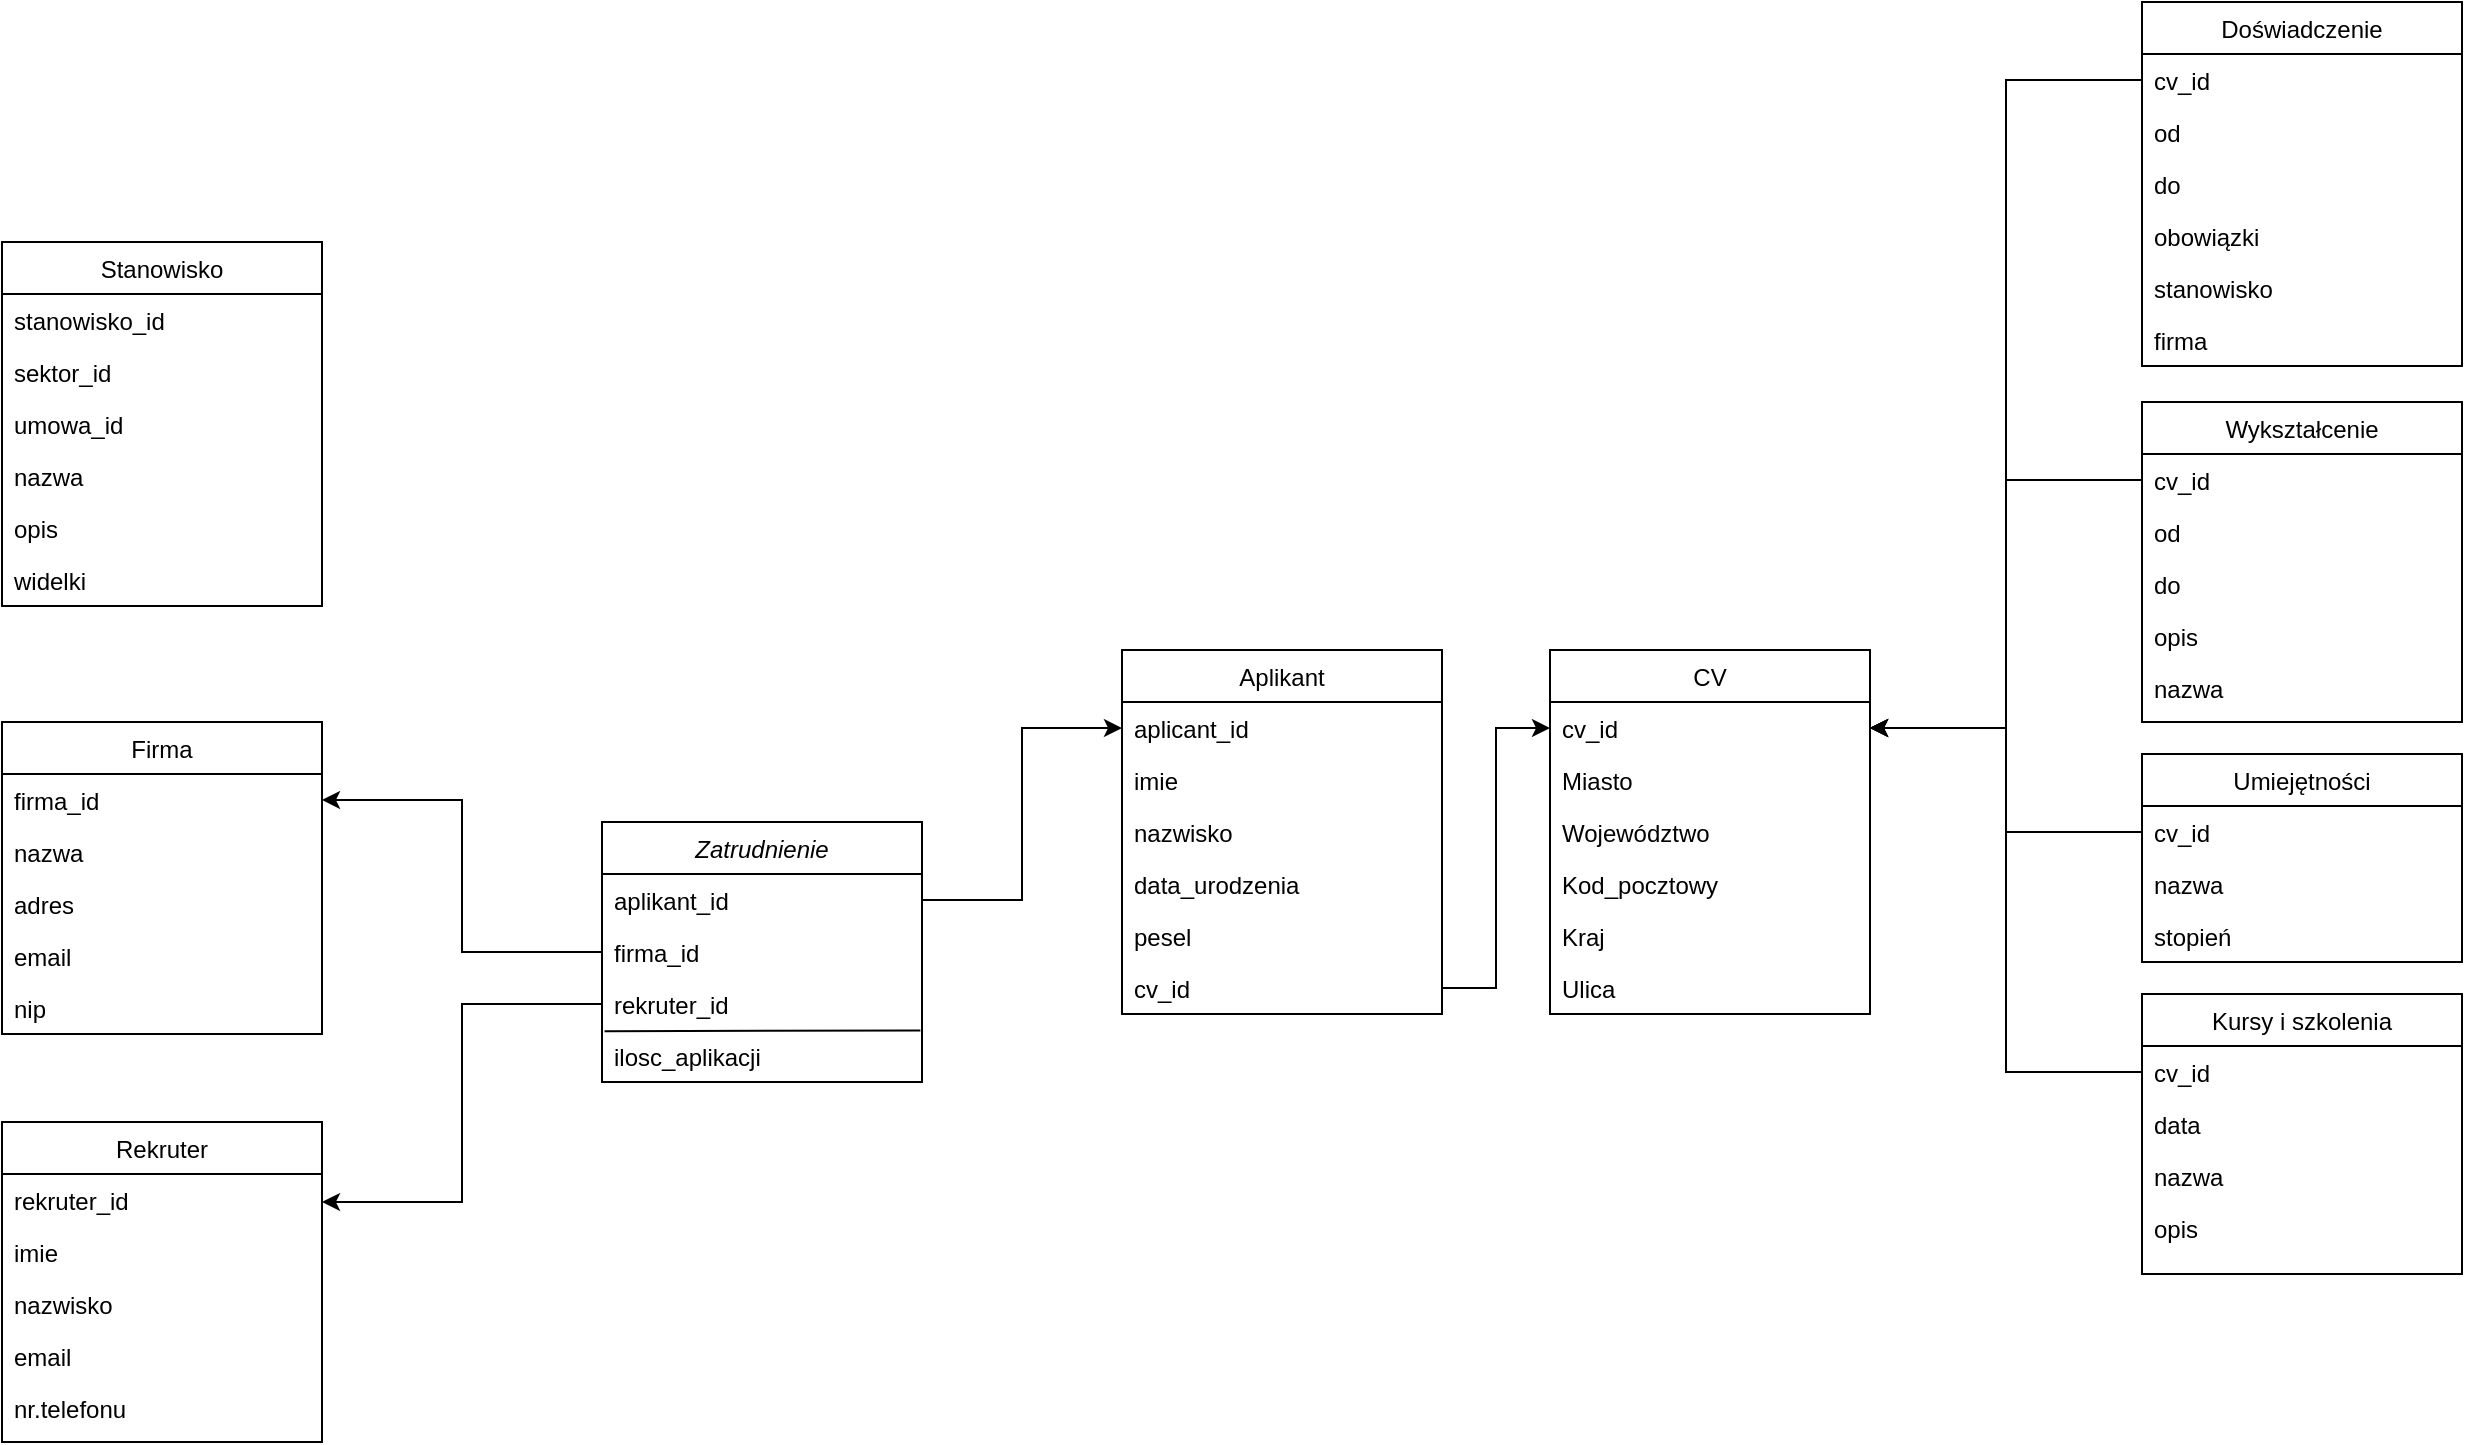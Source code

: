 <mxfile version="20.5.3" type="github">
  <diagram id="C5RBs43oDa-KdzZeNtuy" name="Page-1">
    <mxGraphModel dx="1808" dy="1717" grid="1" gridSize="10" guides="1" tooltips="1" connect="1" arrows="1" fold="1" page="1" pageScale="1" pageWidth="827" pageHeight="1169" math="0" shadow="0">
      <root>
        <mxCell id="WIyWlLk6GJQsqaUBKTNV-0" />
        <mxCell id="WIyWlLk6GJQsqaUBKTNV-1" parent="WIyWlLk6GJQsqaUBKTNV-0" />
        <mxCell id="zkfFHV4jXpPFQw0GAbJ--0" value="Zatrudnienie" style="swimlane;fontStyle=2;align=center;verticalAlign=top;childLayout=stackLayout;horizontal=1;startSize=26;horizontalStack=0;resizeParent=1;resizeLast=0;collapsible=1;marginBottom=0;rounded=0;shadow=0;strokeWidth=1;" parent="WIyWlLk6GJQsqaUBKTNV-1" vertex="1">
          <mxGeometry x="-140" y="250" width="160" height="130" as="geometry">
            <mxRectangle x="230" y="140" width="160" height="26" as="alternateBounds" />
          </mxGeometry>
        </mxCell>
        <mxCell id="zkfFHV4jXpPFQw0GAbJ--1" value="aplikant_id" style="text;align=left;verticalAlign=top;spacingLeft=4;spacingRight=4;overflow=hidden;rotatable=0;points=[[0,0.5],[1,0.5]];portConstraint=eastwest;" parent="zkfFHV4jXpPFQw0GAbJ--0" vertex="1">
          <mxGeometry y="26" width="160" height="26" as="geometry" />
        </mxCell>
        <mxCell id="zkfFHV4jXpPFQw0GAbJ--2" value="firma_id" style="text;align=left;verticalAlign=top;spacingLeft=4;spacingRight=4;overflow=hidden;rotatable=0;points=[[0,0.5],[1,0.5]];portConstraint=eastwest;rounded=0;shadow=0;html=0;" parent="zkfFHV4jXpPFQw0GAbJ--0" vertex="1">
          <mxGeometry y="52" width="160" height="26" as="geometry" />
        </mxCell>
        <mxCell id="zkfFHV4jXpPFQw0GAbJ--3" value="rekruter_id" style="text;align=left;verticalAlign=top;spacingLeft=4;spacingRight=4;overflow=hidden;rotatable=0;points=[[0,0.5],[1,0.5]];portConstraint=eastwest;rounded=0;shadow=0;html=0;" parent="zkfFHV4jXpPFQw0GAbJ--0" vertex="1">
          <mxGeometry y="78" width="160" height="26" as="geometry" />
        </mxCell>
        <mxCell id="yzUnSqBXN0UP-443Ym1q-18" value="" style="endArrow=none;html=1;rounded=0;exitX=0.995;exitY=0.008;exitDx=0;exitDy=0;exitPerimeter=0;entryX=0.008;entryY=0.023;entryDx=0;entryDy=0;entryPerimeter=0;" parent="zkfFHV4jXpPFQw0GAbJ--0" edge="1">
          <mxGeometry width="50" height="50" relative="1" as="geometry">
            <mxPoint x="159.2" y="104.208" as="sourcePoint" />
            <mxPoint x="1.28" y="104.598" as="targetPoint" />
          </mxGeometry>
        </mxCell>
        <mxCell id="ufwp6K7cJogTK4SeaKHm-1" value="ilosc_aplikacji" style="text;align=left;verticalAlign=top;spacingLeft=4;spacingRight=4;overflow=hidden;rotatable=0;points=[[0,0.5],[1,0.5]];portConstraint=eastwest;rounded=0;shadow=0;html=0;" parent="zkfFHV4jXpPFQw0GAbJ--0" vertex="1">
          <mxGeometry y="104" width="160" height="26" as="geometry" />
        </mxCell>
        <mxCell id="zkfFHV4jXpPFQw0GAbJ--13" value="Aplikant" style="swimlane;fontStyle=0;align=center;verticalAlign=top;childLayout=stackLayout;horizontal=1;startSize=26;horizontalStack=0;resizeParent=1;resizeLast=0;collapsible=1;marginBottom=0;rounded=0;shadow=0;strokeWidth=1;" parent="WIyWlLk6GJQsqaUBKTNV-1" vertex="1">
          <mxGeometry x="120" y="164" width="160" height="182" as="geometry">
            <mxRectangle x="340" y="380" width="170" height="26" as="alternateBounds" />
          </mxGeometry>
        </mxCell>
        <mxCell id="zkfFHV4jXpPFQw0GAbJ--14" value="aplicant_id" style="text;align=left;verticalAlign=top;spacingLeft=4;spacingRight=4;overflow=hidden;rotatable=0;points=[[0,0.5],[1,0.5]];portConstraint=eastwest;" parent="zkfFHV4jXpPFQw0GAbJ--13" vertex="1">
          <mxGeometry y="26" width="160" height="26" as="geometry" />
        </mxCell>
        <mxCell id="kfQ6t65nEfhoYAuTcAtp-22" value="imie" style="text;align=left;verticalAlign=top;spacingLeft=4;spacingRight=4;overflow=hidden;rotatable=0;points=[[0,0.5],[1,0.5]];portConstraint=eastwest;rounded=0;shadow=0;html=0;" parent="zkfFHV4jXpPFQw0GAbJ--13" vertex="1">
          <mxGeometry y="52" width="160" height="26" as="geometry" />
        </mxCell>
        <mxCell id="kfQ6t65nEfhoYAuTcAtp-23" value="nazwisko" style="text;align=left;verticalAlign=top;spacingLeft=4;spacingRight=4;overflow=hidden;rotatable=0;points=[[0,0.5],[1,0.5]];portConstraint=eastwest;rounded=0;shadow=0;html=0;" parent="zkfFHV4jXpPFQw0GAbJ--13" vertex="1">
          <mxGeometry y="78" width="160" height="26" as="geometry" />
        </mxCell>
        <mxCell id="kfQ6t65nEfhoYAuTcAtp-60" value="data_urodzenia" style="text;align=left;verticalAlign=top;spacingLeft=4;spacingRight=4;overflow=hidden;rotatable=0;points=[[0,0.5],[1,0.5]];portConstraint=eastwest;rounded=0;shadow=0;html=0;" parent="zkfFHV4jXpPFQw0GAbJ--13" vertex="1">
          <mxGeometry y="104" width="160" height="26" as="geometry" />
        </mxCell>
        <mxCell id="kfQ6t65nEfhoYAuTcAtp-51" value="pesel" style="text;align=left;verticalAlign=top;spacingLeft=4;spacingRight=4;overflow=hidden;rotatable=0;points=[[0,0.5],[1,0.5]];portConstraint=eastwest;rounded=0;shadow=0;html=0;" parent="zkfFHV4jXpPFQw0GAbJ--13" vertex="1">
          <mxGeometry y="130" width="160" height="26" as="geometry" />
        </mxCell>
        <mxCell id="kfQ6t65nEfhoYAuTcAtp-6" value="cv_id" style="text;align=left;verticalAlign=top;spacingLeft=4;spacingRight=4;overflow=hidden;rotatable=0;points=[[0,0.5],[1,0.5]];portConstraint=eastwest;" parent="zkfFHV4jXpPFQw0GAbJ--13" vertex="1">
          <mxGeometry y="156" width="160" height="26" as="geometry" />
        </mxCell>
        <mxCell id="kfQ6t65nEfhoYAuTcAtp-7" value="Rekruter" style="swimlane;fontStyle=0;align=center;verticalAlign=top;childLayout=stackLayout;horizontal=1;startSize=26;horizontalStack=0;resizeParent=1;resizeLast=0;collapsible=1;marginBottom=0;rounded=0;shadow=0;strokeWidth=1;" parent="WIyWlLk6GJQsqaUBKTNV-1" vertex="1">
          <mxGeometry x="-440" y="400" width="160" height="160" as="geometry">
            <mxRectangle x="340" y="380" width="170" height="26" as="alternateBounds" />
          </mxGeometry>
        </mxCell>
        <mxCell id="kfQ6t65nEfhoYAuTcAtp-8" value="rekruter_id" style="text;align=left;verticalAlign=top;spacingLeft=4;spacingRight=4;overflow=hidden;rotatable=0;points=[[0,0.5],[1,0.5]];portConstraint=eastwest;" parent="kfQ6t65nEfhoYAuTcAtp-7" vertex="1">
          <mxGeometry y="26" width="160" height="26" as="geometry" />
        </mxCell>
        <mxCell id="kfQ6t65nEfhoYAuTcAtp-20" value="imie" style="text;align=left;verticalAlign=top;spacingLeft=4;spacingRight=4;overflow=hidden;rotatable=0;points=[[0,0.5],[1,0.5]];portConstraint=eastwest;rounded=0;shadow=0;html=0;" parent="kfQ6t65nEfhoYAuTcAtp-7" vertex="1">
          <mxGeometry y="52" width="160" height="26" as="geometry" />
        </mxCell>
        <mxCell id="kfQ6t65nEfhoYAuTcAtp-21" value="nazwisko" style="text;align=left;verticalAlign=top;spacingLeft=4;spacingRight=4;overflow=hidden;rotatable=0;points=[[0,0.5],[1,0.5]];portConstraint=eastwest;rounded=0;shadow=0;html=0;" parent="kfQ6t65nEfhoYAuTcAtp-7" vertex="1">
          <mxGeometry y="78" width="160" height="26" as="geometry" />
        </mxCell>
        <mxCell id="kfQ6t65nEfhoYAuTcAtp-19" value="email" style="text;align=left;verticalAlign=top;spacingLeft=4;spacingRight=4;overflow=hidden;rotatable=0;points=[[0,0.5],[1,0.5]];portConstraint=eastwest;rounded=0;shadow=0;html=0;" parent="kfQ6t65nEfhoYAuTcAtp-7" vertex="1">
          <mxGeometry y="104" width="160" height="26" as="geometry" />
        </mxCell>
        <mxCell id="kfQ6t65nEfhoYAuTcAtp-18" value="nr.telefonu" style="text;align=left;verticalAlign=top;spacingLeft=4;spacingRight=4;overflow=hidden;rotatable=0;points=[[0,0.5],[1,0.5]];portConstraint=eastwest;" parent="kfQ6t65nEfhoYAuTcAtp-7" vertex="1">
          <mxGeometry y="130" width="160" height="26" as="geometry" />
        </mxCell>
        <mxCell id="kfQ6t65nEfhoYAuTcAtp-24" value="CV" style="swimlane;fontStyle=0;align=center;verticalAlign=top;childLayout=stackLayout;horizontal=1;startSize=26;horizontalStack=0;resizeParent=1;resizeLast=0;collapsible=1;marginBottom=0;rounded=0;shadow=0;strokeWidth=1;" parent="WIyWlLk6GJQsqaUBKTNV-1" vertex="1">
          <mxGeometry x="334" y="164" width="160" height="182" as="geometry">
            <mxRectangle x="340" y="380" width="170" height="26" as="alternateBounds" />
          </mxGeometry>
        </mxCell>
        <mxCell id="kfQ6t65nEfhoYAuTcAtp-25" value="cv_id" style="text;align=left;verticalAlign=top;spacingLeft=4;spacingRight=4;overflow=hidden;rotatable=0;points=[[0,0.5],[1,0.5]];portConstraint=eastwest;" parent="kfQ6t65nEfhoYAuTcAtp-24" vertex="1">
          <mxGeometry y="26" width="160" height="26" as="geometry" />
        </mxCell>
        <mxCell id="kfQ6t65nEfhoYAuTcAtp-36" value="Miasto" style="text;align=left;verticalAlign=top;spacingLeft=4;spacingRight=4;overflow=hidden;rotatable=0;points=[[0,0.5],[1,0.5]];portConstraint=eastwest;rounded=0;shadow=0;html=0;" parent="WIyWlLk6GJQsqaUBKTNV-1" vertex="1">
          <mxGeometry x="334" y="216" width="160" height="26" as="geometry" />
        </mxCell>
        <mxCell id="kfQ6t65nEfhoYAuTcAtp-37" value="Województwo" style="text;align=left;verticalAlign=top;spacingLeft=4;spacingRight=4;overflow=hidden;rotatable=0;points=[[0,0.5],[1,0.5]];portConstraint=eastwest;rounded=0;shadow=0;html=0;" parent="WIyWlLk6GJQsqaUBKTNV-1" vertex="1">
          <mxGeometry x="334" y="242" width="160" height="26" as="geometry" />
        </mxCell>
        <mxCell id="kfQ6t65nEfhoYAuTcAtp-38" value="Kod_pocztowy" style="text;align=left;verticalAlign=top;spacingLeft=4;spacingRight=4;overflow=hidden;rotatable=0;points=[[0,0.5],[1,0.5]];portConstraint=eastwest;rounded=0;shadow=0;html=0;" parent="WIyWlLk6GJQsqaUBKTNV-1" vertex="1">
          <mxGeometry x="334" y="268" width="160" height="26" as="geometry" />
        </mxCell>
        <mxCell id="kfQ6t65nEfhoYAuTcAtp-39" value="Kraj" style="text;align=left;verticalAlign=top;spacingLeft=4;spacingRight=4;overflow=hidden;rotatable=0;points=[[0,0.5],[1,0.5]];portConstraint=eastwest;rounded=0;shadow=0;html=0;" parent="WIyWlLk6GJQsqaUBKTNV-1" vertex="1">
          <mxGeometry x="334" y="294" width="160" height="26" as="geometry" />
        </mxCell>
        <mxCell id="kfQ6t65nEfhoYAuTcAtp-40" value="Ulica" style="text;align=left;verticalAlign=top;spacingLeft=4;spacingRight=4;overflow=hidden;rotatable=0;points=[[0,0.5],[1,0.5]];portConstraint=eastwest;" parent="WIyWlLk6GJQsqaUBKTNV-1" vertex="1">
          <mxGeometry x="334" y="320" width="160" height="26" as="geometry" />
        </mxCell>
        <mxCell id="kfQ6t65nEfhoYAuTcAtp-41" value="Doświadczenie" style="swimlane;fontStyle=0;align=center;verticalAlign=top;childLayout=stackLayout;horizontal=1;startSize=26;horizontalStack=0;resizeParent=1;resizeLast=0;collapsible=1;marginBottom=0;rounded=0;shadow=0;strokeWidth=1;" parent="WIyWlLk6GJQsqaUBKTNV-1" vertex="1">
          <mxGeometry x="630" y="-160" width="160" height="182" as="geometry">
            <mxRectangle x="340" y="380" width="170" height="26" as="alternateBounds" />
          </mxGeometry>
        </mxCell>
        <mxCell id="kfQ6t65nEfhoYAuTcAtp-42" value="cv_id" style="text;align=left;verticalAlign=top;spacingLeft=4;spacingRight=4;overflow=hidden;rotatable=0;points=[[0,0.5],[1,0.5]];portConstraint=eastwest;" parent="kfQ6t65nEfhoYAuTcAtp-41" vertex="1">
          <mxGeometry y="26" width="160" height="26" as="geometry" />
        </mxCell>
        <mxCell id="kfQ6t65nEfhoYAuTcAtp-43" value="od" style="text;align=left;verticalAlign=top;spacingLeft=4;spacingRight=4;overflow=hidden;rotatable=0;points=[[0,0.5],[1,0.5]];portConstraint=eastwest;" parent="kfQ6t65nEfhoYAuTcAtp-41" vertex="1">
          <mxGeometry y="52" width="160" height="26" as="geometry" />
        </mxCell>
        <mxCell id="kfQ6t65nEfhoYAuTcAtp-44" value="do" style="text;align=left;verticalAlign=top;spacingLeft=4;spacingRight=4;overflow=hidden;rotatable=0;points=[[0,0.5],[1,0.5]];portConstraint=eastwest;" parent="kfQ6t65nEfhoYAuTcAtp-41" vertex="1">
          <mxGeometry y="78" width="160" height="26" as="geometry" />
        </mxCell>
        <mxCell id="kfQ6t65nEfhoYAuTcAtp-46" value="obowiązki" style="text;align=left;verticalAlign=top;spacingLeft=4;spacingRight=4;overflow=hidden;rotatable=0;points=[[0,0.5],[1,0.5]];portConstraint=eastwest;" parent="kfQ6t65nEfhoYAuTcAtp-41" vertex="1">
          <mxGeometry y="104" width="160" height="26" as="geometry" />
        </mxCell>
        <mxCell id="kfQ6t65nEfhoYAuTcAtp-47" value="stanowisko" style="text;align=left;verticalAlign=top;spacingLeft=4;spacingRight=4;overflow=hidden;rotatable=0;points=[[0,0.5],[1,0.5]];portConstraint=eastwest;" parent="kfQ6t65nEfhoYAuTcAtp-41" vertex="1">
          <mxGeometry y="130" width="160" height="26" as="geometry" />
        </mxCell>
        <mxCell id="kfQ6t65nEfhoYAuTcAtp-50" value="firma" style="text;align=left;verticalAlign=top;spacingLeft=4;spacingRight=4;overflow=hidden;rotatable=0;points=[[0,0.5],[1,0.5]];portConstraint=eastwest;" parent="kfQ6t65nEfhoYAuTcAtp-41" vertex="1">
          <mxGeometry y="156" width="160" height="26" as="geometry" />
        </mxCell>
        <mxCell id="kfQ6t65nEfhoYAuTcAtp-48" style="edgeStyle=orthogonalEdgeStyle;rounded=0;orthogonalLoop=1;jettySize=auto;html=1;exitX=1;exitY=0.5;exitDx=0;exitDy=0;entryX=0;entryY=0.5;entryDx=0;entryDy=0;" parent="WIyWlLk6GJQsqaUBKTNV-1" source="kfQ6t65nEfhoYAuTcAtp-6" target="kfQ6t65nEfhoYAuTcAtp-25" edge="1">
          <mxGeometry relative="1" as="geometry" />
        </mxCell>
        <mxCell id="kfQ6t65nEfhoYAuTcAtp-49" style="edgeStyle=orthogonalEdgeStyle;rounded=0;orthogonalLoop=1;jettySize=auto;html=1;exitX=0;exitY=0.5;exitDx=0;exitDy=0;entryX=1;entryY=0.5;entryDx=0;entryDy=0;" parent="WIyWlLk6GJQsqaUBKTNV-1" source="kfQ6t65nEfhoYAuTcAtp-42" target="kfQ6t65nEfhoYAuTcAtp-25" edge="1">
          <mxGeometry relative="1" as="geometry" />
        </mxCell>
        <mxCell id="kfQ6t65nEfhoYAuTcAtp-52" value="Wykształcenie" style="swimlane;fontStyle=0;align=center;verticalAlign=top;childLayout=stackLayout;horizontal=1;startSize=26;horizontalStack=0;resizeParent=1;resizeLast=0;collapsible=1;marginBottom=0;rounded=0;shadow=0;strokeWidth=1;" parent="WIyWlLk6GJQsqaUBKTNV-1" vertex="1">
          <mxGeometry x="630" y="40" width="160" height="160" as="geometry">
            <mxRectangle x="340" y="380" width="170" height="26" as="alternateBounds" />
          </mxGeometry>
        </mxCell>
        <mxCell id="kfQ6t65nEfhoYAuTcAtp-53" value="cv_id" style="text;align=left;verticalAlign=top;spacingLeft=4;spacingRight=4;overflow=hidden;rotatable=0;points=[[0,0.5],[1,0.5]];portConstraint=eastwest;" parent="kfQ6t65nEfhoYAuTcAtp-52" vertex="1">
          <mxGeometry y="26" width="160" height="26" as="geometry" />
        </mxCell>
        <mxCell id="kfQ6t65nEfhoYAuTcAtp-54" value="od" style="text;align=left;verticalAlign=top;spacingLeft=4;spacingRight=4;overflow=hidden;rotatable=0;points=[[0,0.5],[1,0.5]];portConstraint=eastwest;" parent="kfQ6t65nEfhoYAuTcAtp-52" vertex="1">
          <mxGeometry y="52" width="160" height="26" as="geometry" />
        </mxCell>
        <mxCell id="kfQ6t65nEfhoYAuTcAtp-55" value="do" style="text;align=left;verticalAlign=top;spacingLeft=4;spacingRight=4;overflow=hidden;rotatable=0;points=[[0,0.5],[1,0.5]];portConstraint=eastwest;" parent="kfQ6t65nEfhoYAuTcAtp-52" vertex="1">
          <mxGeometry y="78" width="160" height="26" as="geometry" />
        </mxCell>
        <mxCell id="kfQ6t65nEfhoYAuTcAtp-56" value="opis" style="text;align=left;verticalAlign=top;spacingLeft=4;spacingRight=4;overflow=hidden;rotatable=0;points=[[0,0.5],[1,0.5]];portConstraint=eastwest;" parent="kfQ6t65nEfhoYAuTcAtp-52" vertex="1">
          <mxGeometry y="104" width="160" height="26" as="geometry" />
        </mxCell>
        <mxCell id="kfQ6t65nEfhoYAuTcAtp-57" value="nazwa" style="text;align=left;verticalAlign=top;spacingLeft=4;spacingRight=4;overflow=hidden;rotatable=0;points=[[0,0.5],[1,0.5]];portConstraint=eastwest;" parent="kfQ6t65nEfhoYAuTcAtp-52" vertex="1">
          <mxGeometry y="130" width="160" height="26" as="geometry" />
        </mxCell>
        <mxCell id="kfQ6t65nEfhoYAuTcAtp-59" style="edgeStyle=orthogonalEdgeStyle;rounded=0;orthogonalLoop=1;jettySize=auto;html=1;exitX=0;exitY=0.5;exitDx=0;exitDy=0;entryX=1;entryY=0.5;entryDx=0;entryDy=0;" parent="WIyWlLk6GJQsqaUBKTNV-1" source="kfQ6t65nEfhoYAuTcAtp-53" target="kfQ6t65nEfhoYAuTcAtp-25" edge="1">
          <mxGeometry relative="1" as="geometry" />
        </mxCell>
        <mxCell id="kfQ6t65nEfhoYAuTcAtp-61" value="Umiejętności" style="swimlane;fontStyle=0;align=center;verticalAlign=top;childLayout=stackLayout;horizontal=1;startSize=26;horizontalStack=0;resizeParent=1;resizeLast=0;collapsible=1;marginBottom=0;rounded=0;shadow=0;strokeWidth=1;" parent="WIyWlLk6GJQsqaUBKTNV-1" vertex="1">
          <mxGeometry x="630" y="216" width="160" height="104" as="geometry">
            <mxRectangle x="340" y="380" width="170" height="26" as="alternateBounds" />
          </mxGeometry>
        </mxCell>
        <mxCell id="kfQ6t65nEfhoYAuTcAtp-62" value="cv_id" style="text;align=left;verticalAlign=top;spacingLeft=4;spacingRight=4;overflow=hidden;rotatable=0;points=[[0,0.5],[1,0.5]];portConstraint=eastwest;" parent="kfQ6t65nEfhoYAuTcAtp-61" vertex="1">
          <mxGeometry y="26" width="160" height="26" as="geometry" />
        </mxCell>
        <mxCell id="kfQ6t65nEfhoYAuTcAtp-66" value="nazwa" style="text;align=left;verticalAlign=top;spacingLeft=4;spacingRight=4;overflow=hidden;rotatable=0;points=[[0,0.5],[1,0.5]];portConstraint=eastwest;" parent="kfQ6t65nEfhoYAuTcAtp-61" vertex="1">
          <mxGeometry y="52" width="160" height="26" as="geometry" />
        </mxCell>
        <mxCell id="kfQ6t65nEfhoYAuTcAtp-73" value="stopień" style="text;align=left;verticalAlign=top;spacingLeft=4;spacingRight=4;overflow=hidden;rotatable=0;points=[[0,0.5],[1,0.5]];portConstraint=eastwest;" parent="kfQ6t65nEfhoYAuTcAtp-61" vertex="1">
          <mxGeometry y="78" width="160" height="26" as="geometry" />
        </mxCell>
        <mxCell id="kfQ6t65nEfhoYAuTcAtp-67" value="Kursy i szkolenia" style="swimlane;fontStyle=0;align=center;verticalAlign=top;childLayout=stackLayout;horizontal=1;startSize=26;horizontalStack=0;resizeParent=1;resizeLast=0;collapsible=1;marginBottom=0;rounded=0;shadow=0;strokeWidth=1;" parent="WIyWlLk6GJQsqaUBKTNV-1" vertex="1">
          <mxGeometry x="630" y="336" width="160" height="140" as="geometry">
            <mxRectangle x="340" y="380" width="170" height="26" as="alternateBounds" />
          </mxGeometry>
        </mxCell>
        <mxCell id="kfQ6t65nEfhoYAuTcAtp-68" value="cv_id" style="text;align=left;verticalAlign=top;spacingLeft=4;spacingRight=4;overflow=hidden;rotatable=0;points=[[0,0.5],[1,0.5]];portConstraint=eastwest;" parent="kfQ6t65nEfhoYAuTcAtp-67" vertex="1">
          <mxGeometry y="26" width="160" height="26" as="geometry" />
        </mxCell>
        <mxCell id="kfQ6t65nEfhoYAuTcAtp-71" value="data" style="text;align=left;verticalAlign=top;spacingLeft=4;spacingRight=4;overflow=hidden;rotatable=0;points=[[0,0.5],[1,0.5]];portConstraint=eastwest;" parent="kfQ6t65nEfhoYAuTcAtp-67" vertex="1">
          <mxGeometry y="52" width="160" height="26" as="geometry" />
        </mxCell>
        <mxCell id="kfQ6t65nEfhoYAuTcAtp-72" value="nazwa" style="text;align=left;verticalAlign=top;spacingLeft=4;spacingRight=4;overflow=hidden;rotatable=0;points=[[0,0.5],[1,0.5]];portConstraint=eastwest;" parent="kfQ6t65nEfhoYAuTcAtp-67" vertex="1">
          <mxGeometry y="78" width="160" height="26" as="geometry" />
        </mxCell>
        <mxCell id="kfQ6t65nEfhoYAuTcAtp-74" value="opis" style="text;align=left;verticalAlign=top;spacingLeft=4;spacingRight=4;overflow=hidden;rotatable=0;points=[[0,0.5],[1,0.5]];portConstraint=eastwest;" parent="kfQ6t65nEfhoYAuTcAtp-67" vertex="1">
          <mxGeometry y="104" width="160" height="26" as="geometry" />
        </mxCell>
        <mxCell id="kfQ6t65nEfhoYAuTcAtp-75" style="edgeStyle=orthogonalEdgeStyle;rounded=0;orthogonalLoop=1;jettySize=auto;html=1;exitX=0;exitY=0.5;exitDx=0;exitDy=0;entryX=1;entryY=0.5;entryDx=0;entryDy=0;" parent="WIyWlLk6GJQsqaUBKTNV-1" source="kfQ6t65nEfhoYAuTcAtp-62" target="kfQ6t65nEfhoYAuTcAtp-25" edge="1">
          <mxGeometry relative="1" as="geometry" />
        </mxCell>
        <mxCell id="kfQ6t65nEfhoYAuTcAtp-76" style="edgeStyle=orthogonalEdgeStyle;rounded=0;orthogonalLoop=1;jettySize=auto;html=1;exitX=0;exitY=0.5;exitDx=0;exitDy=0;entryX=1;entryY=0.5;entryDx=0;entryDy=0;" parent="WIyWlLk6GJQsqaUBKTNV-1" source="kfQ6t65nEfhoYAuTcAtp-68" target="kfQ6t65nEfhoYAuTcAtp-25" edge="1">
          <mxGeometry relative="1" as="geometry" />
        </mxCell>
        <mxCell id="yzUnSqBXN0UP-443Ym1q-0" value="Firma" style="swimlane;fontStyle=0;align=center;verticalAlign=top;childLayout=stackLayout;horizontal=1;startSize=26;horizontalStack=0;resizeParent=1;resizeLast=0;collapsible=1;marginBottom=0;rounded=0;shadow=0;strokeWidth=1;" parent="WIyWlLk6GJQsqaUBKTNV-1" vertex="1">
          <mxGeometry x="-440" y="200" width="160" height="156" as="geometry">
            <mxRectangle x="340" y="380" width="170" height="26" as="alternateBounds" />
          </mxGeometry>
        </mxCell>
        <mxCell id="yzUnSqBXN0UP-443Ym1q-1" value="firma_id" style="text;align=left;verticalAlign=top;spacingLeft=4;spacingRight=4;overflow=hidden;rotatable=0;points=[[0,0.5],[1,0.5]];portConstraint=eastwest;" parent="yzUnSqBXN0UP-443Ym1q-0" vertex="1">
          <mxGeometry y="26" width="160" height="26" as="geometry" />
        </mxCell>
        <mxCell id="yzUnSqBXN0UP-443Ym1q-2" value="nazwa" style="text;align=left;verticalAlign=top;spacingLeft=4;spacingRight=4;overflow=hidden;rotatable=0;points=[[0,0.5],[1,0.5]];portConstraint=eastwest;rounded=0;shadow=0;html=0;" parent="yzUnSqBXN0UP-443Ym1q-0" vertex="1">
          <mxGeometry y="52" width="160" height="26" as="geometry" />
        </mxCell>
        <mxCell id="yzUnSqBXN0UP-443Ym1q-3" value="adres" style="text;align=left;verticalAlign=top;spacingLeft=4;spacingRight=4;overflow=hidden;rotatable=0;points=[[0,0.5],[1,0.5]];portConstraint=eastwest;rounded=0;shadow=0;html=0;" parent="yzUnSqBXN0UP-443Ym1q-0" vertex="1">
          <mxGeometry y="78" width="160" height="26" as="geometry" />
        </mxCell>
        <mxCell id="yzUnSqBXN0UP-443Ym1q-15" value="email" style="text;align=left;verticalAlign=top;spacingLeft=4;spacingRight=4;overflow=hidden;rotatable=0;points=[[0,0.5],[1,0.5]];portConstraint=eastwest;rounded=0;shadow=0;html=0;" parent="yzUnSqBXN0UP-443Ym1q-0" vertex="1">
          <mxGeometry y="104" width="160" height="26" as="geometry" />
        </mxCell>
        <mxCell id="yzUnSqBXN0UP-443Ym1q-14" value="nip" style="text;align=left;verticalAlign=top;spacingLeft=4;spacingRight=4;overflow=hidden;rotatable=0;points=[[0,0.5],[1,0.5]];portConstraint=eastwest;rounded=0;shadow=0;html=0;" parent="yzUnSqBXN0UP-443Ym1q-0" vertex="1">
          <mxGeometry y="130" width="160" height="26" as="geometry" />
        </mxCell>
        <mxCell id="yzUnSqBXN0UP-443Ym1q-9" style="edgeStyle=orthogonalEdgeStyle;rounded=0;orthogonalLoop=1;jettySize=auto;html=1;exitX=1;exitY=0.5;exitDx=0;exitDy=0;entryX=0;entryY=0.5;entryDx=0;entryDy=0;" parent="WIyWlLk6GJQsqaUBKTNV-1" source="zkfFHV4jXpPFQw0GAbJ--1" target="zkfFHV4jXpPFQw0GAbJ--14" edge="1">
          <mxGeometry relative="1" as="geometry" />
        </mxCell>
        <mxCell id="yzUnSqBXN0UP-443Ym1q-10" style="edgeStyle=orthogonalEdgeStyle;rounded=0;orthogonalLoop=1;jettySize=auto;html=1;exitX=0;exitY=0.5;exitDx=0;exitDy=0;entryX=1;entryY=0.5;entryDx=0;entryDy=0;" parent="WIyWlLk6GJQsqaUBKTNV-1" source="zkfFHV4jXpPFQw0GAbJ--2" target="yzUnSqBXN0UP-443Ym1q-1" edge="1">
          <mxGeometry relative="1" as="geometry" />
        </mxCell>
        <mxCell id="yzUnSqBXN0UP-443Ym1q-11" style="edgeStyle=orthogonalEdgeStyle;rounded=0;orthogonalLoop=1;jettySize=auto;html=1;exitX=0;exitY=0.5;exitDx=0;exitDy=0;entryX=1;entryY=0.25;entryDx=0;entryDy=0;" parent="WIyWlLk6GJQsqaUBKTNV-1" source="zkfFHV4jXpPFQw0GAbJ--3" target="kfQ6t65nEfhoYAuTcAtp-7" edge="1">
          <mxGeometry relative="1" as="geometry" />
        </mxCell>
        <mxCell id="5l4Is7Hh_siL4jpAWE_x-0" value="Stanowisko" style="swimlane;fontStyle=0;align=center;verticalAlign=top;childLayout=stackLayout;horizontal=1;startSize=26;horizontalStack=0;resizeParent=1;resizeLast=0;collapsible=1;marginBottom=0;rounded=0;shadow=0;strokeWidth=1;" vertex="1" parent="WIyWlLk6GJQsqaUBKTNV-1">
          <mxGeometry x="-440" y="-40" width="160" height="182" as="geometry">
            <mxRectangle x="340" y="380" width="170" height="26" as="alternateBounds" />
          </mxGeometry>
        </mxCell>
        <mxCell id="5l4Is7Hh_siL4jpAWE_x-1" value="stanowisko_id" style="text;align=left;verticalAlign=top;spacingLeft=4;spacingRight=4;overflow=hidden;rotatable=0;points=[[0,0.5],[1,0.5]];portConstraint=eastwest;" vertex="1" parent="5l4Is7Hh_siL4jpAWE_x-0">
          <mxGeometry y="26" width="160" height="26" as="geometry" />
        </mxCell>
        <mxCell id="5l4Is7Hh_siL4jpAWE_x-2" value="sektor_id" style="text;align=left;verticalAlign=top;spacingLeft=4;spacingRight=4;overflow=hidden;rotatable=0;points=[[0,0.5],[1,0.5]];portConstraint=eastwest;rounded=0;shadow=0;html=0;" vertex="1" parent="5l4Is7Hh_siL4jpAWE_x-0">
          <mxGeometry y="52" width="160" height="26" as="geometry" />
        </mxCell>
        <mxCell id="5l4Is7Hh_siL4jpAWE_x-3" value="umowa_id" style="text;align=left;verticalAlign=top;spacingLeft=4;spacingRight=4;overflow=hidden;rotatable=0;points=[[0,0.5],[1,0.5]];portConstraint=eastwest;rounded=0;shadow=0;html=0;" vertex="1" parent="5l4Is7Hh_siL4jpAWE_x-0">
          <mxGeometry y="78" width="160" height="26" as="geometry" />
        </mxCell>
        <mxCell id="5l4Is7Hh_siL4jpAWE_x-4" value="nazwa" style="text;align=left;verticalAlign=top;spacingLeft=4;spacingRight=4;overflow=hidden;rotatable=0;points=[[0,0.5],[1,0.5]];portConstraint=eastwest;rounded=0;shadow=0;html=0;" vertex="1" parent="5l4Is7Hh_siL4jpAWE_x-0">
          <mxGeometry y="104" width="160" height="26" as="geometry" />
        </mxCell>
        <mxCell id="5l4Is7Hh_siL4jpAWE_x-6" value="opis" style="text;align=left;verticalAlign=top;spacingLeft=4;spacingRight=4;overflow=hidden;rotatable=0;points=[[0,0.5],[1,0.5]];portConstraint=eastwest;rounded=0;shadow=0;html=0;" vertex="1" parent="5l4Is7Hh_siL4jpAWE_x-0">
          <mxGeometry y="130" width="160" height="26" as="geometry" />
        </mxCell>
        <mxCell id="5l4Is7Hh_siL4jpAWE_x-5" value="widelki" style="text;align=left;verticalAlign=top;spacingLeft=4;spacingRight=4;overflow=hidden;rotatable=0;points=[[0,0.5],[1,0.5]];portConstraint=eastwest;rounded=0;shadow=0;html=0;" vertex="1" parent="5l4Is7Hh_siL4jpAWE_x-0">
          <mxGeometry y="156" width="160" height="26" as="geometry" />
        </mxCell>
      </root>
    </mxGraphModel>
  </diagram>
</mxfile>
